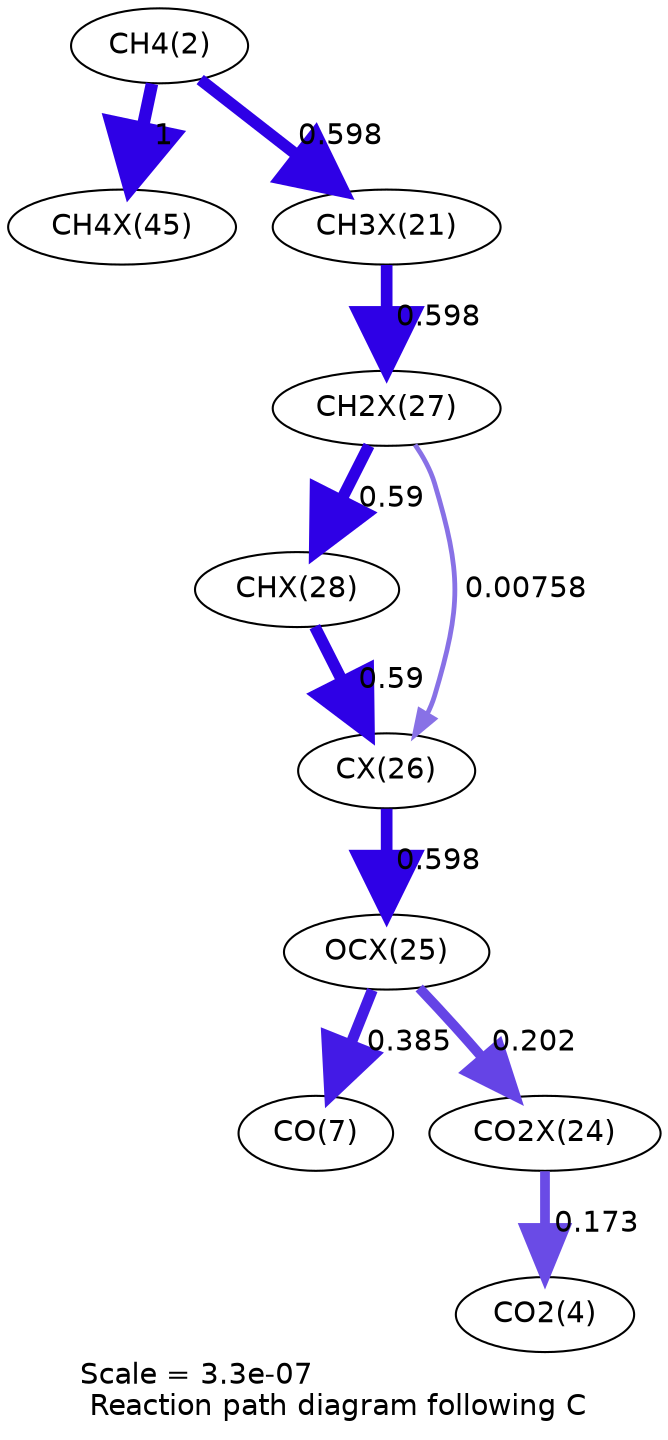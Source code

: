 digraph reaction_paths {
center=1;
s4 -> s32[fontname="Helvetica", penwidth=6, arrowsize=3, color="0.7, 1.5, 0.9"
, label=" 1"];
s4 -> s24[fontname="Helvetica", penwidth=5.61, arrowsize=2.81, color="0.7, 1.1, 0.9"
, label=" 0.598"];
s24 -> s30[fontname="Helvetica", penwidth=5.61, arrowsize=2.81, color="0.7, 1.1, 0.9"
, label=" 0.598"];
s30 -> s31[fontname="Helvetica", penwidth=5.6, arrowsize=2.8, color="0.7, 1.09, 0.9"
, label=" 0.59"];
s30 -> s29[fontname="Helvetica", penwidth=2.31, arrowsize=1.16, color="0.7, 0.508, 0.9"
, label=" 0.00758"];
s31 -> s29[fontname="Helvetica", penwidth=5.6, arrowsize=2.8, color="0.7, 1.09, 0.9"
, label=" 0.59"];
s29 -> s28[fontname="Helvetica", penwidth=5.61, arrowsize=2.81, color="0.7, 1.1, 0.9"
, label=" 0.598"];
s28 -> s9[fontname="Helvetica", penwidth=5.28, arrowsize=2.64, color="0.7, 0.885, 0.9"
, label=" 0.385"];
s28 -> s27[fontname="Helvetica", penwidth=4.79, arrowsize=2.4, color="0.7, 0.702, 0.9"
, label=" 0.202"];
s27 -> s6[fontname="Helvetica", penwidth=4.68, arrowsize=2.34, color="0.7, 0.673, 0.9"
, label=" 0.173"];
s4 [ fontname="Helvetica", label="CH4(2)"];
s6 [ fontname="Helvetica", label="CO2(4)"];
s9 [ fontname="Helvetica", label="CO(7)"];
s24 [ fontname="Helvetica", label="CH3X(21)"];
s27 [ fontname="Helvetica", label="CO2X(24)"];
s28 [ fontname="Helvetica", label="OCX(25)"];
s29 [ fontname="Helvetica", label="CX(26)"];
s30 [ fontname="Helvetica", label="CH2X(27)"];
s31 [ fontname="Helvetica", label="CHX(28)"];
s32 [ fontname="Helvetica", label="CH4X(45)"];
 label = "Scale = 3.3e-07\l Reaction path diagram following C";
 fontname = "Helvetica";
}
